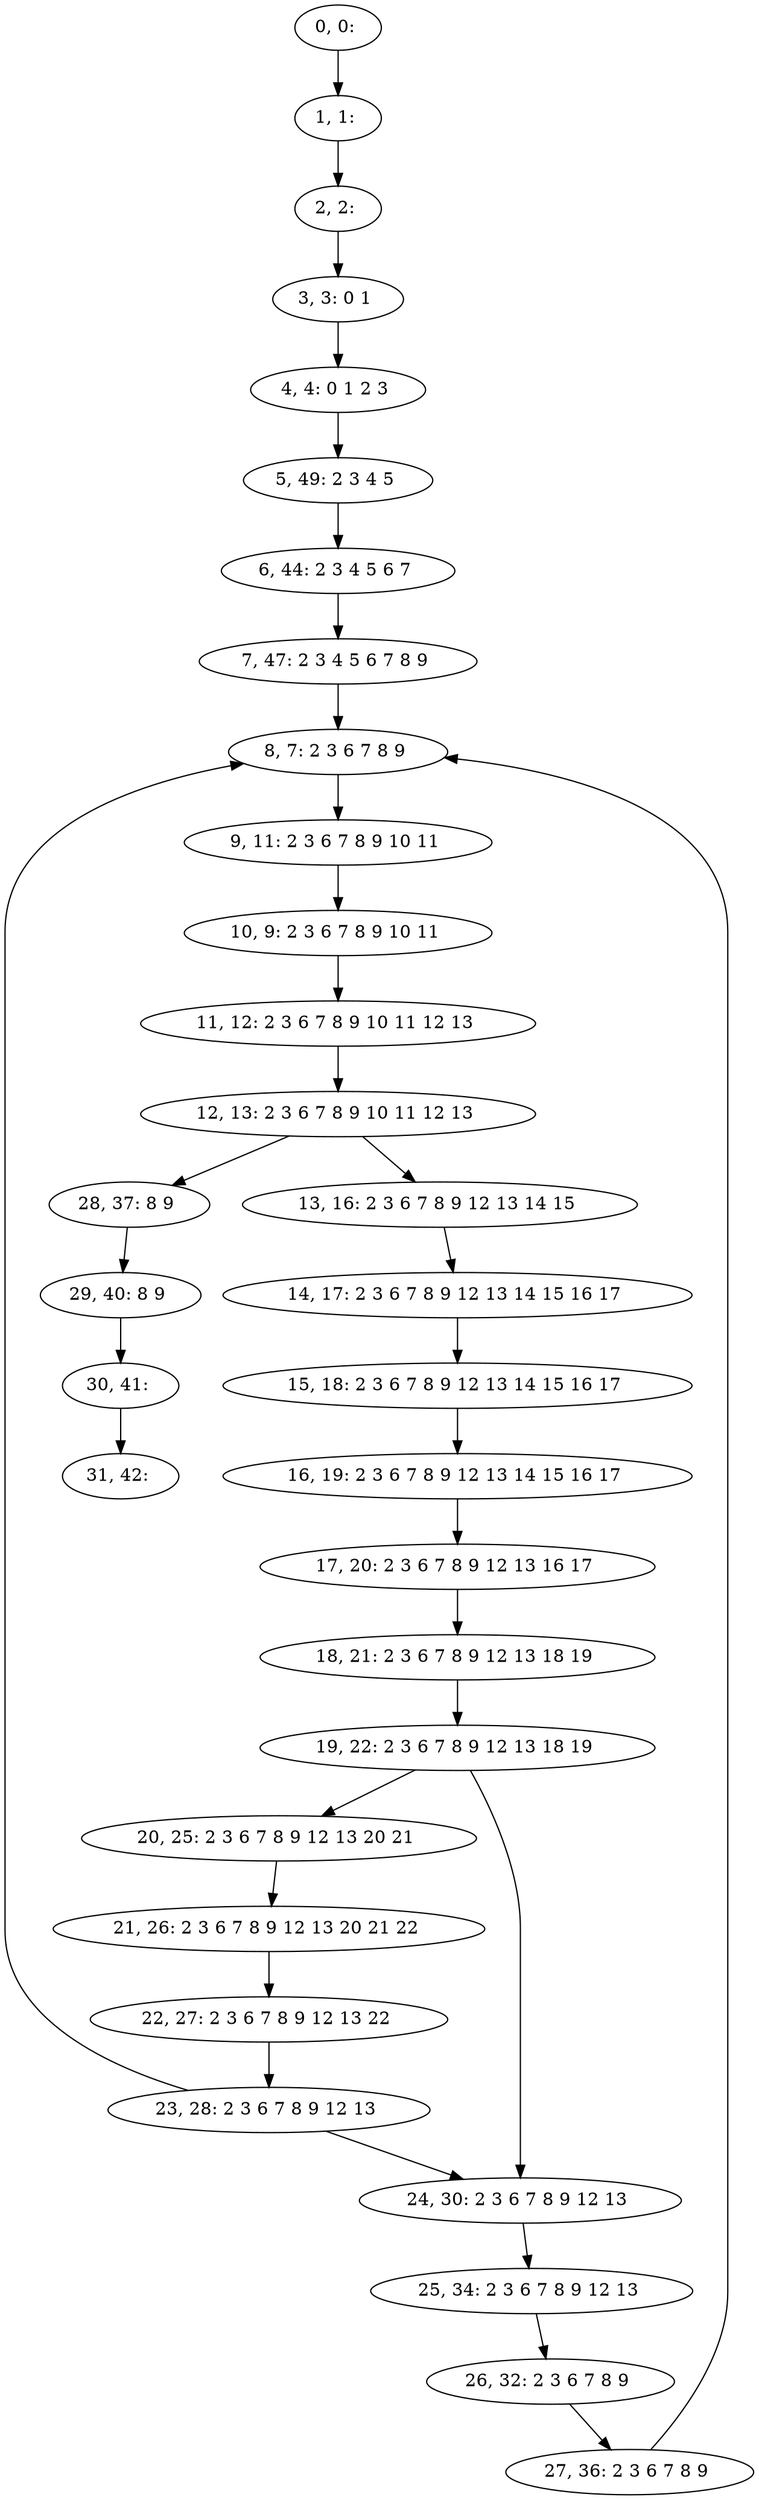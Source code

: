 digraph G {
0[label="0, 0: "];
1[label="1, 1: "];
2[label="2, 2: "];
3[label="3, 3: 0 1 "];
4[label="4, 4: 0 1 2 3 "];
5[label="5, 49: 2 3 4 5 "];
6[label="6, 44: 2 3 4 5 6 7 "];
7[label="7, 47: 2 3 4 5 6 7 8 9 "];
8[label="8, 7: 2 3 6 7 8 9 "];
9[label="9, 11: 2 3 6 7 8 9 10 11 "];
10[label="10, 9: 2 3 6 7 8 9 10 11 "];
11[label="11, 12: 2 3 6 7 8 9 10 11 12 13 "];
12[label="12, 13: 2 3 6 7 8 9 10 11 12 13 "];
13[label="13, 16: 2 3 6 7 8 9 12 13 14 15 "];
14[label="14, 17: 2 3 6 7 8 9 12 13 14 15 16 17 "];
15[label="15, 18: 2 3 6 7 8 9 12 13 14 15 16 17 "];
16[label="16, 19: 2 3 6 7 8 9 12 13 14 15 16 17 "];
17[label="17, 20: 2 3 6 7 8 9 12 13 16 17 "];
18[label="18, 21: 2 3 6 7 8 9 12 13 18 19 "];
19[label="19, 22: 2 3 6 7 8 9 12 13 18 19 "];
20[label="20, 25: 2 3 6 7 8 9 12 13 20 21 "];
21[label="21, 26: 2 3 6 7 8 9 12 13 20 21 22 "];
22[label="22, 27: 2 3 6 7 8 9 12 13 22 "];
23[label="23, 28: 2 3 6 7 8 9 12 13 "];
24[label="24, 30: 2 3 6 7 8 9 12 13 "];
25[label="25, 34: 2 3 6 7 8 9 12 13 "];
26[label="26, 32: 2 3 6 7 8 9 "];
27[label="27, 36: 2 3 6 7 8 9 "];
28[label="28, 37: 8 9 "];
29[label="29, 40: 8 9 "];
30[label="30, 41: "];
31[label="31, 42: "];
0->1 ;
1->2 ;
2->3 ;
3->4 ;
4->5 ;
5->6 ;
6->7 ;
7->8 ;
8->9 ;
9->10 ;
10->11 ;
11->12 ;
12->13 ;
12->28 ;
13->14 ;
14->15 ;
15->16 ;
16->17 ;
17->18 ;
18->19 ;
19->20 ;
19->24 ;
20->21 ;
21->22 ;
22->23 ;
23->24 ;
23->8 ;
24->25 ;
25->26 ;
26->27 ;
27->8 ;
28->29 ;
29->30 ;
30->31 ;
}

